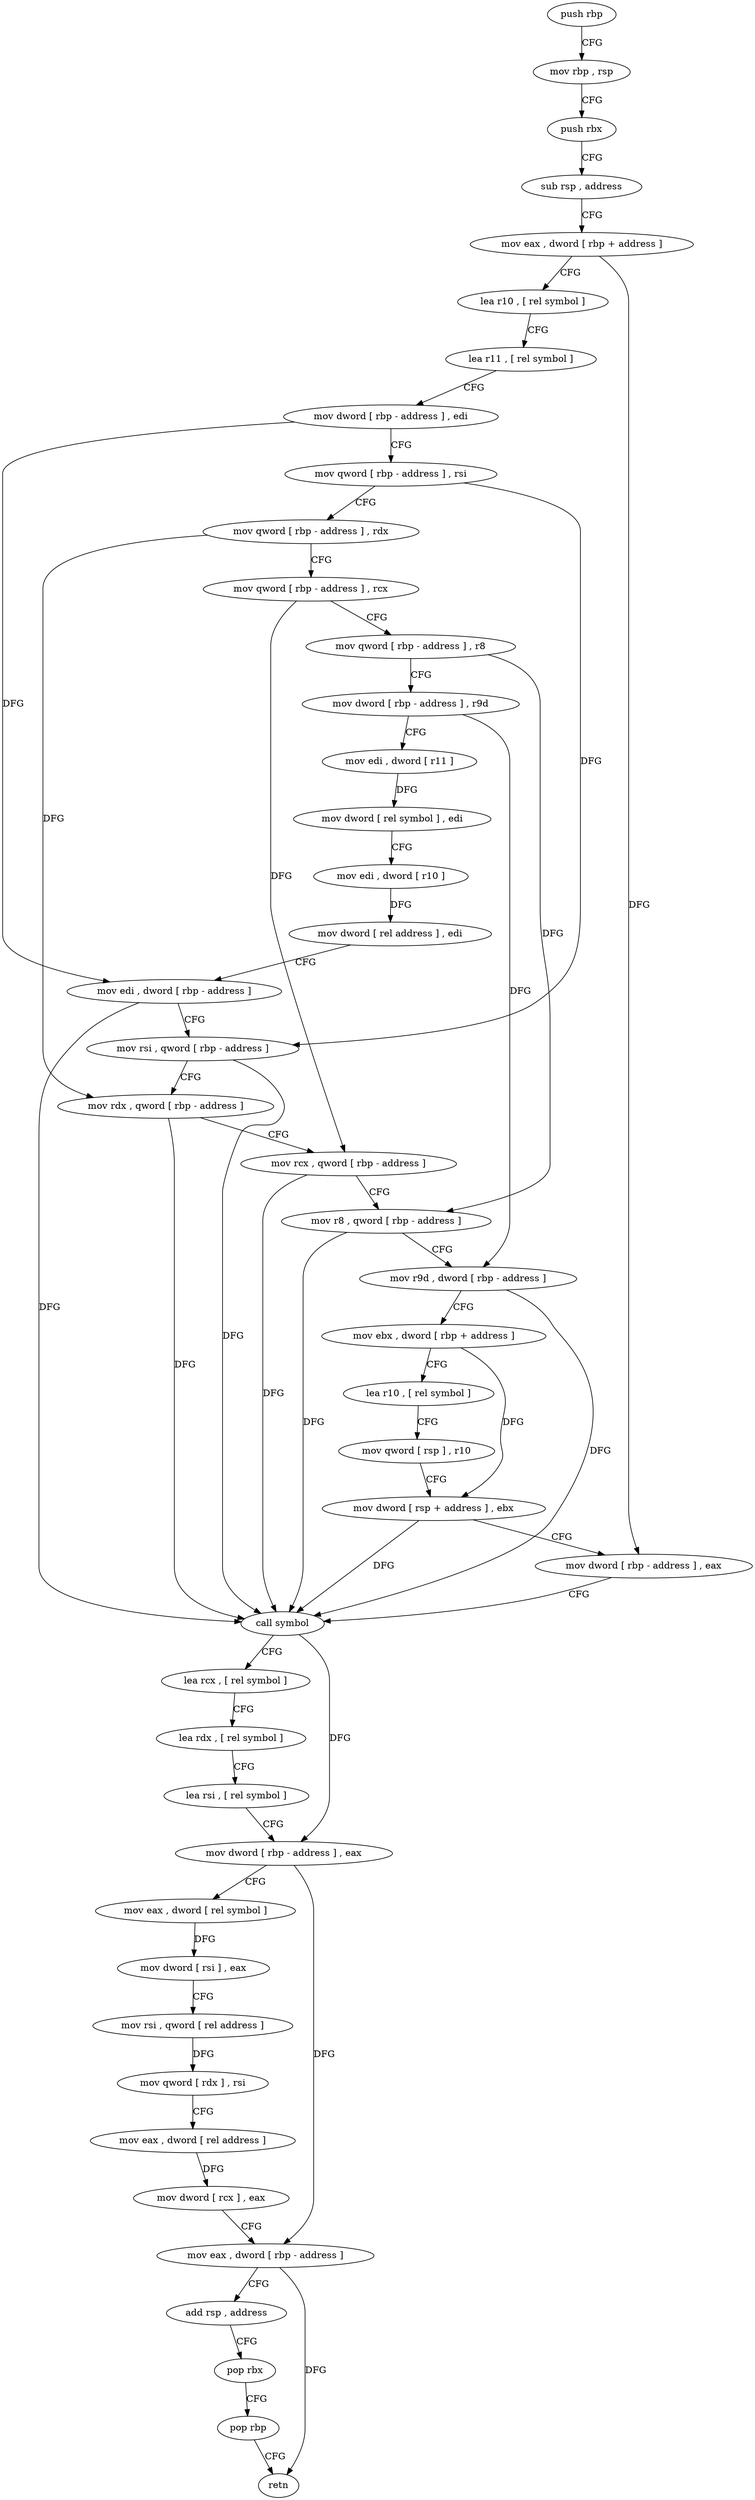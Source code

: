 digraph "func" {
"4226720" [label = "push rbp" ]
"4226721" [label = "mov rbp , rsp" ]
"4226724" [label = "push rbx" ]
"4226725" [label = "sub rsp , address" ]
"4226729" [label = "mov eax , dword [ rbp + address ]" ]
"4226732" [label = "lea r10 , [ rel symbol ]" ]
"4226739" [label = "lea r11 , [ rel symbol ]" ]
"4226746" [label = "mov dword [ rbp - address ] , edi" ]
"4226749" [label = "mov qword [ rbp - address ] , rsi" ]
"4226753" [label = "mov qword [ rbp - address ] , rdx" ]
"4226757" [label = "mov qword [ rbp - address ] , rcx" ]
"4226761" [label = "mov qword [ rbp - address ] , r8" ]
"4226765" [label = "mov dword [ rbp - address ] , r9d" ]
"4226769" [label = "mov edi , dword [ r11 ]" ]
"4226772" [label = "mov dword [ rel symbol ] , edi" ]
"4226778" [label = "mov edi , dword [ r10 ]" ]
"4226781" [label = "mov dword [ rel address ] , edi" ]
"4226787" [label = "mov edi , dword [ rbp - address ]" ]
"4226790" [label = "mov rsi , qword [ rbp - address ]" ]
"4226794" [label = "mov rdx , qword [ rbp - address ]" ]
"4226798" [label = "mov rcx , qword [ rbp - address ]" ]
"4226802" [label = "mov r8 , qword [ rbp - address ]" ]
"4226806" [label = "mov r9d , dword [ rbp - address ]" ]
"4226810" [label = "mov ebx , dword [ rbp + address ]" ]
"4226813" [label = "lea r10 , [ rel symbol ]" ]
"4226820" [label = "mov qword [ rsp ] , r10" ]
"4226824" [label = "mov dword [ rsp + address ] , ebx" ]
"4226828" [label = "mov dword [ rbp - address ] , eax" ]
"4226831" [label = "call symbol" ]
"4226836" [label = "lea rcx , [ rel symbol ]" ]
"4226843" [label = "lea rdx , [ rel symbol ]" ]
"4226850" [label = "lea rsi , [ rel symbol ]" ]
"4226857" [label = "mov dword [ rbp - address ] , eax" ]
"4226860" [label = "mov eax , dword [ rel symbol ]" ]
"4226866" [label = "mov dword [ rsi ] , eax" ]
"4226868" [label = "mov rsi , qword [ rel address ]" ]
"4226875" [label = "mov qword [ rdx ] , rsi" ]
"4226878" [label = "mov eax , dword [ rel address ]" ]
"4226884" [label = "mov dword [ rcx ] , eax" ]
"4226886" [label = "mov eax , dword [ rbp - address ]" ]
"4226889" [label = "add rsp , address" ]
"4226893" [label = "pop rbx" ]
"4226894" [label = "pop rbp" ]
"4226895" [label = "retn" ]
"4226720" -> "4226721" [ label = "CFG" ]
"4226721" -> "4226724" [ label = "CFG" ]
"4226724" -> "4226725" [ label = "CFG" ]
"4226725" -> "4226729" [ label = "CFG" ]
"4226729" -> "4226732" [ label = "CFG" ]
"4226729" -> "4226828" [ label = "DFG" ]
"4226732" -> "4226739" [ label = "CFG" ]
"4226739" -> "4226746" [ label = "CFG" ]
"4226746" -> "4226749" [ label = "CFG" ]
"4226746" -> "4226787" [ label = "DFG" ]
"4226749" -> "4226753" [ label = "CFG" ]
"4226749" -> "4226790" [ label = "DFG" ]
"4226753" -> "4226757" [ label = "CFG" ]
"4226753" -> "4226794" [ label = "DFG" ]
"4226757" -> "4226761" [ label = "CFG" ]
"4226757" -> "4226798" [ label = "DFG" ]
"4226761" -> "4226765" [ label = "CFG" ]
"4226761" -> "4226802" [ label = "DFG" ]
"4226765" -> "4226769" [ label = "CFG" ]
"4226765" -> "4226806" [ label = "DFG" ]
"4226769" -> "4226772" [ label = "DFG" ]
"4226772" -> "4226778" [ label = "CFG" ]
"4226778" -> "4226781" [ label = "DFG" ]
"4226781" -> "4226787" [ label = "CFG" ]
"4226787" -> "4226790" [ label = "CFG" ]
"4226787" -> "4226831" [ label = "DFG" ]
"4226790" -> "4226794" [ label = "CFG" ]
"4226790" -> "4226831" [ label = "DFG" ]
"4226794" -> "4226798" [ label = "CFG" ]
"4226794" -> "4226831" [ label = "DFG" ]
"4226798" -> "4226802" [ label = "CFG" ]
"4226798" -> "4226831" [ label = "DFG" ]
"4226802" -> "4226806" [ label = "CFG" ]
"4226802" -> "4226831" [ label = "DFG" ]
"4226806" -> "4226810" [ label = "CFG" ]
"4226806" -> "4226831" [ label = "DFG" ]
"4226810" -> "4226813" [ label = "CFG" ]
"4226810" -> "4226824" [ label = "DFG" ]
"4226813" -> "4226820" [ label = "CFG" ]
"4226820" -> "4226824" [ label = "CFG" ]
"4226824" -> "4226828" [ label = "CFG" ]
"4226824" -> "4226831" [ label = "DFG" ]
"4226828" -> "4226831" [ label = "CFG" ]
"4226831" -> "4226836" [ label = "CFG" ]
"4226831" -> "4226857" [ label = "DFG" ]
"4226836" -> "4226843" [ label = "CFG" ]
"4226843" -> "4226850" [ label = "CFG" ]
"4226850" -> "4226857" [ label = "CFG" ]
"4226857" -> "4226860" [ label = "CFG" ]
"4226857" -> "4226886" [ label = "DFG" ]
"4226860" -> "4226866" [ label = "DFG" ]
"4226866" -> "4226868" [ label = "CFG" ]
"4226868" -> "4226875" [ label = "DFG" ]
"4226875" -> "4226878" [ label = "CFG" ]
"4226878" -> "4226884" [ label = "DFG" ]
"4226884" -> "4226886" [ label = "CFG" ]
"4226886" -> "4226889" [ label = "CFG" ]
"4226886" -> "4226895" [ label = "DFG" ]
"4226889" -> "4226893" [ label = "CFG" ]
"4226893" -> "4226894" [ label = "CFG" ]
"4226894" -> "4226895" [ label = "CFG" ]
}
